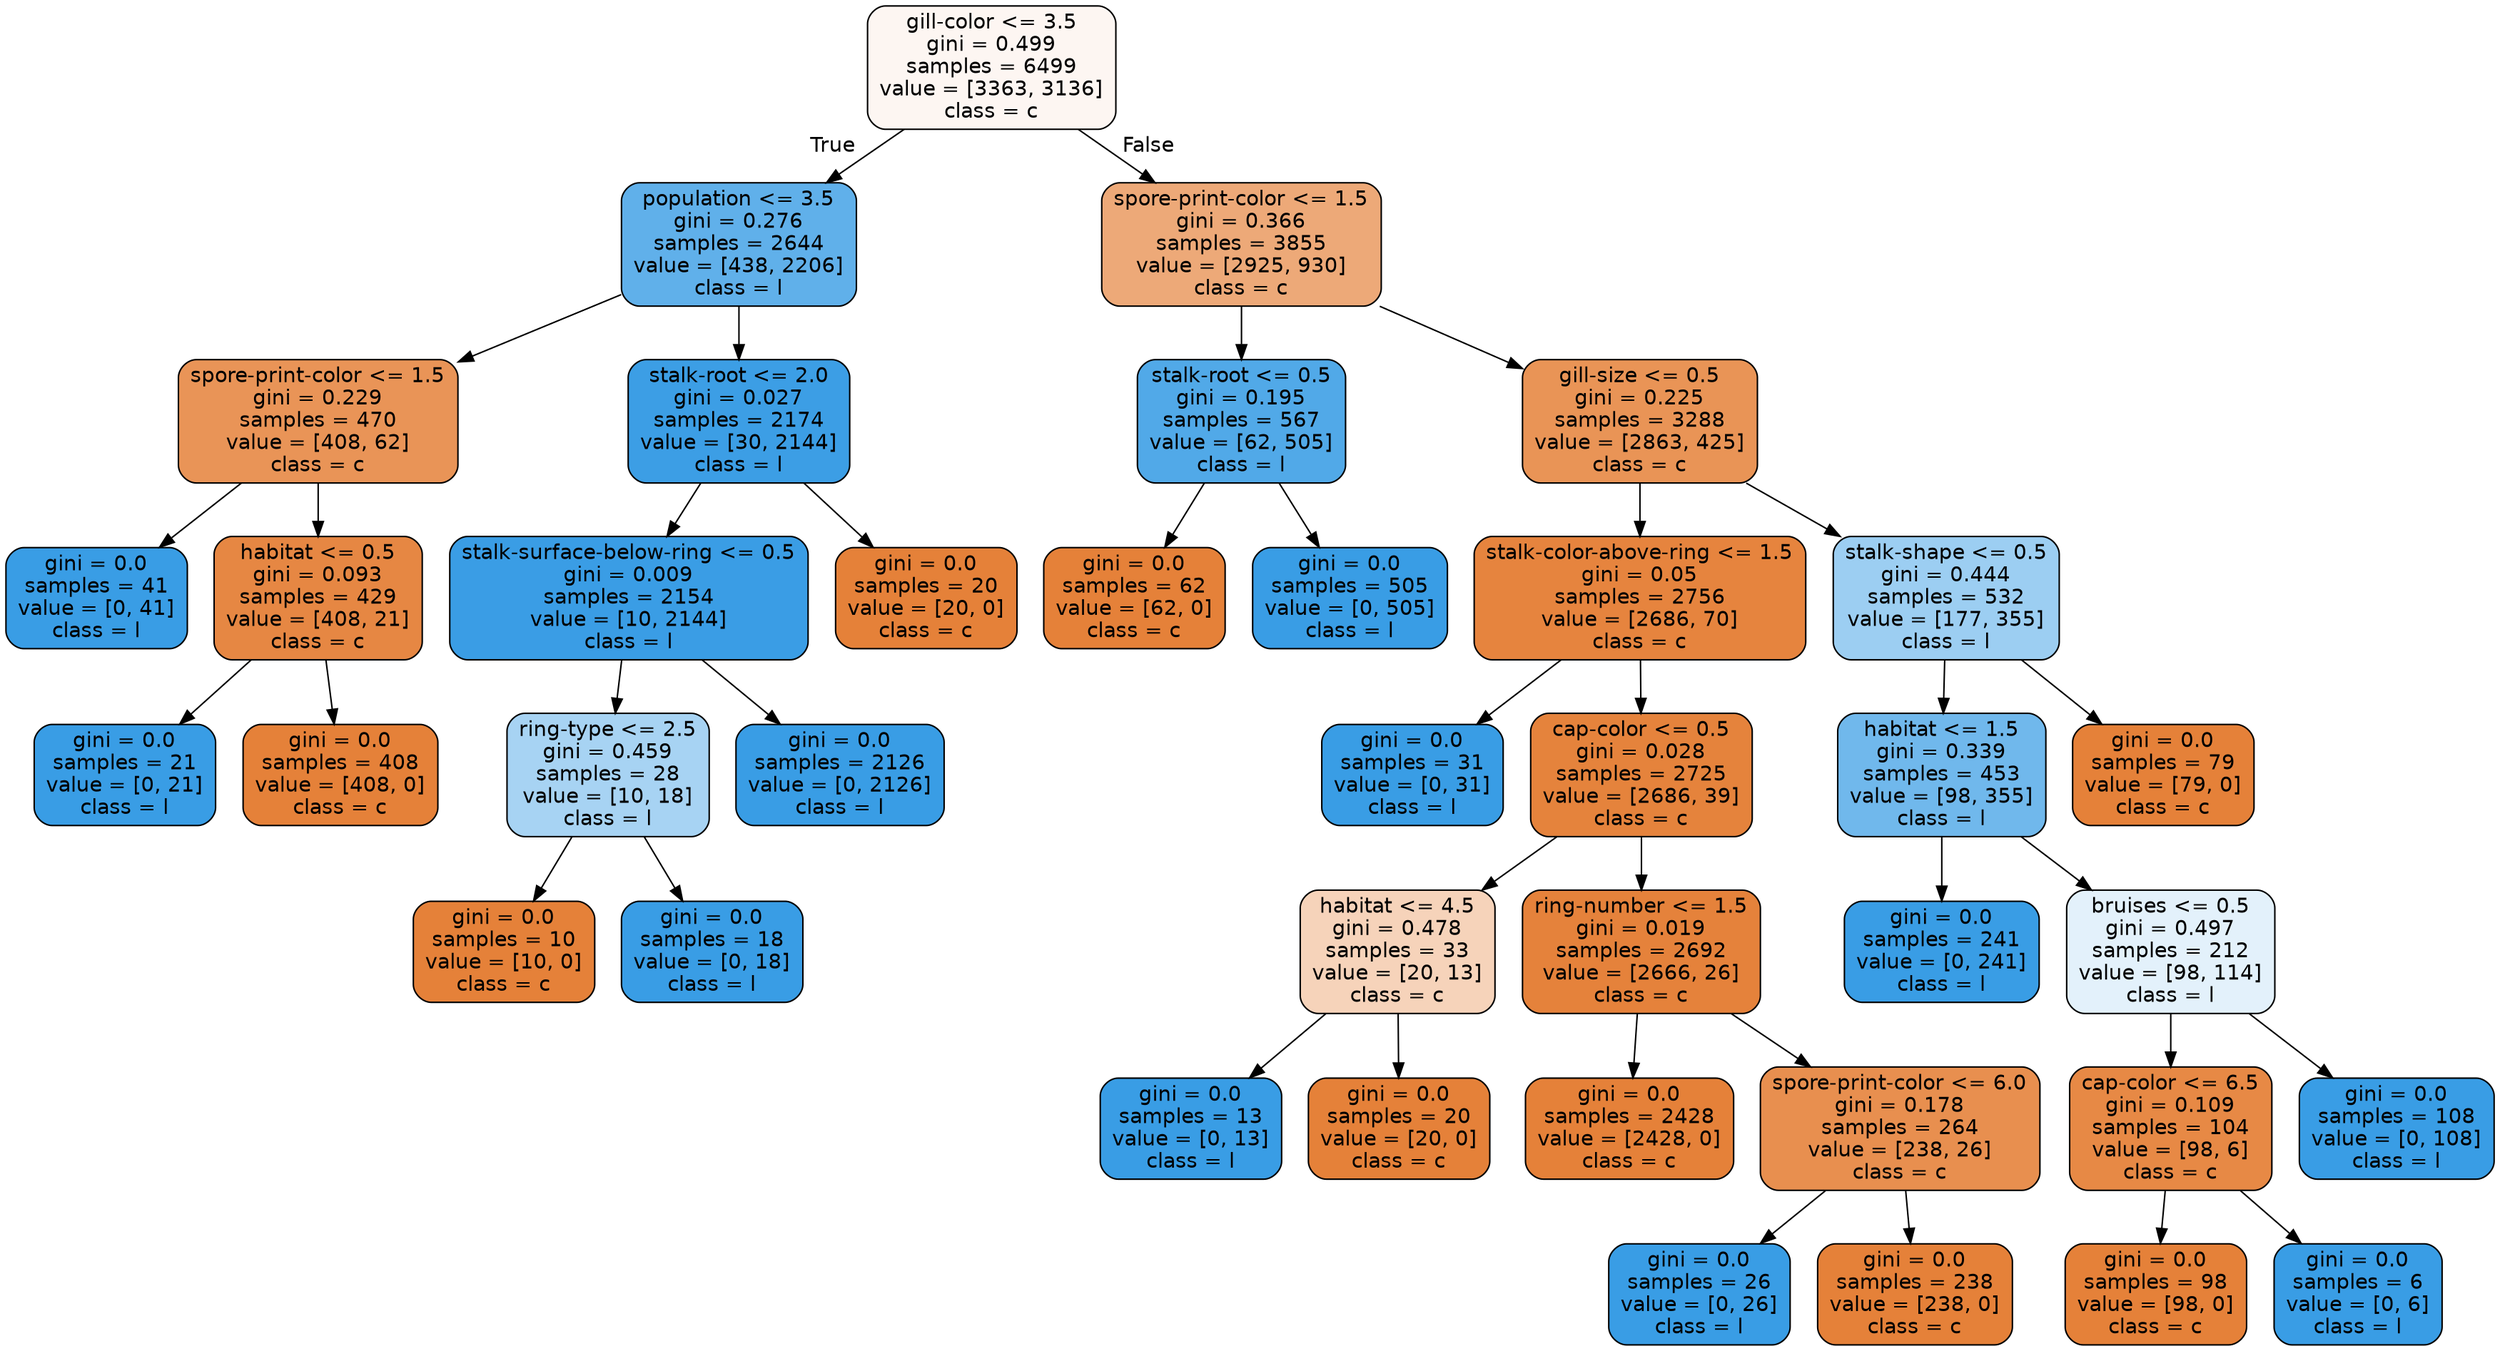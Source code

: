 digraph Tree {
node [shape=box, style="filled, rounded", color="black", fontname=helvetica] ;
edge [fontname=helvetica] ;
0 [label="gill-color <= 3.5\ngini = 0.499\nsamples = 6499\nvalue = [3363, 3136]\nclass = c", fillcolor="#fdf6f2"] ;
1 [label="population <= 3.5\ngini = 0.276\nsamples = 2644\nvalue = [438, 2206]\nclass = l", fillcolor="#60b0ea"] ;
0 -> 1 [labeldistance=2.5, labelangle=45, headlabel="True"] ;
2 [label="spore-print-color <= 1.5\ngini = 0.229\nsamples = 470\nvalue = [408, 62]\nclass = c", fillcolor="#e99457"] ;
1 -> 2 ;
3 [label="gini = 0.0\nsamples = 41\nvalue = [0, 41]\nclass = l", fillcolor="#399de5"] ;
2 -> 3 ;
4 [label="habitat <= 0.5\ngini = 0.093\nsamples = 429\nvalue = [408, 21]\nclass = c", fillcolor="#e68743"] ;
2 -> 4 ;
5 [label="gini = 0.0\nsamples = 21\nvalue = [0, 21]\nclass = l", fillcolor="#399de5"] ;
4 -> 5 ;
6 [label="gini = 0.0\nsamples = 408\nvalue = [408, 0]\nclass = c", fillcolor="#e58139"] ;
4 -> 6 ;
7 [label="stalk-root <= 2.0\ngini = 0.027\nsamples = 2174\nvalue = [30, 2144]\nclass = l", fillcolor="#3c9ee5"] ;
1 -> 7 ;
8 [label="stalk-surface-below-ring <= 0.5\ngini = 0.009\nsamples = 2154\nvalue = [10, 2144]\nclass = l", fillcolor="#3a9de5"] ;
7 -> 8 ;
9 [label="ring-type <= 2.5\ngini = 0.459\nsamples = 28\nvalue = [10, 18]\nclass = l", fillcolor="#a7d3f3"] ;
8 -> 9 ;
10 [label="gini = 0.0\nsamples = 10\nvalue = [10, 0]\nclass = c", fillcolor="#e58139"] ;
9 -> 10 ;
11 [label="gini = 0.0\nsamples = 18\nvalue = [0, 18]\nclass = l", fillcolor="#399de5"] ;
9 -> 11 ;
12 [label="gini = 0.0\nsamples = 2126\nvalue = [0, 2126]\nclass = l", fillcolor="#399de5"] ;
8 -> 12 ;
13 [label="gini = 0.0\nsamples = 20\nvalue = [20, 0]\nclass = c", fillcolor="#e58139"] ;
7 -> 13 ;
14 [label="spore-print-color <= 1.5\ngini = 0.366\nsamples = 3855\nvalue = [2925, 930]\nclass = c", fillcolor="#eda978"] ;
0 -> 14 [labeldistance=2.5, labelangle=-45, headlabel="False"] ;
15 [label="stalk-root <= 0.5\ngini = 0.195\nsamples = 567\nvalue = [62, 505]\nclass = l", fillcolor="#51a9e8"] ;
14 -> 15 ;
16 [label="gini = 0.0\nsamples = 62\nvalue = [62, 0]\nclass = c", fillcolor="#e58139"] ;
15 -> 16 ;
17 [label="gini = 0.0\nsamples = 505\nvalue = [0, 505]\nclass = l", fillcolor="#399de5"] ;
15 -> 17 ;
18 [label="gill-size <= 0.5\ngini = 0.225\nsamples = 3288\nvalue = [2863, 425]\nclass = c", fillcolor="#e99456"] ;
14 -> 18 ;
19 [label="stalk-color-above-ring <= 1.5\ngini = 0.05\nsamples = 2756\nvalue = [2686, 70]\nclass = c", fillcolor="#e6843e"] ;
18 -> 19 ;
20 [label="gini = 0.0\nsamples = 31\nvalue = [0, 31]\nclass = l", fillcolor="#399de5"] ;
19 -> 20 ;
21 [label="cap-color <= 0.5\ngini = 0.028\nsamples = 2725\nvalue = [2686, 39]\nclass = c", fillcolor="#e5833c"] ;
19 -> 21 ;
22 [label="habitat <= 4.5\ngini = 0.478\nsamples = 33\nvalue = [20, 13]\nclass = c", fillcolor="#f6d3ba"] ;
21 -> 22 ;
23 [label="gini = 0.0\nsamples = 13\nvalue = [0, 13]\nclass = l", fillcolor="#399de5"] ;
22 -> 23 ;
24 [label="gini = 0.0\nsamples = 20\nvalue = [20, 0]\nclass = c", fillcolor="#e58139"] ;
22 -> 24 ;
25 [label="ring-number <= 1.5\ngini = 0.019\nsamples = 2692\nvalue = [2666, 26]\nclass = c", fillcolor="#e5823b"] ;
21 -> 25 ;
26 [label="gini = 0.0\nsamples = 2428\nvalue = [2428, 0]\nclass = c", fillcolor="#e58139"] ;
25 -> 26 ;
27 [label="spore-print-color <= 6.0\ngini = 0.178\nsamples = 264\nvalue = [238, 26]\nclass = c", fillcolor="#e88f4f"] ;
25 -> 27 ;
28 [label="gini = 0.0\nsamples = 26\nvalue = [0, 26]\nclass = l", fillcolor="#399de5"] ;
27 -> 28 ;
29 [label="gini = 0.0\nsamples = 238\nvalue = [238, 0]\nclass = c", fillcolor="#e58139"] ;
27 -> 29 ;
30 [label="stalk-shape <= 0.5\ngini = 0.444\nsamples = 532\nvalue = [177, 355]\nclass = l", fillcolor="#9ccef2"] ;
18 -> 30 ;
31 [label="habitat <= 1.5\ngini = 0.339\nsamples = 453\nvalue = [98, 355]\nclass = l", fillcolor="#70b8ec"] ;
30 -> 31 ;
32 [label="gini = 0.0\nsamples = 241\nvalue = [0, 241]\nclass = l", fillcolor="#399de5"] ;
31 -> 32 ;
33 [label="bruises <= 0.5\ngini = 0.497\nsamples = 212\nvalue = [98, 114]\nclass = l", fillcolor="#e3f1fb"] ;
31 -> 33 ;
34 [label="cap-color <= 6.5\ngini = 0.109\nsamples = 104\nvalue = [98, 6]\nclass = c", fillcolor="#e78945"] ;
33 -> 34 ;
35 [label="gini = 0.0\nsamples = 98\nvalue = [98, 0]\nclass = c", fillcolor="#e58139"] ;
34 -> 35 ;
36 [label="gini = 0.0\nsamples = 6\nvalue = [0, 6]\nclass = l", fillcolor="#399de5"] ;
34 -> 36 ;
37 [label="gini = 0.0\nsamples = 108\nvalue = [0, 108]\nclass = l", fillcolor="#399de5"] ;
33 -> 37 ;
38 [label="gini = 0.0\nsamples = 79\nvalue = [79, 0]\nclass = c", fillcolor="#e58139"] ;
30 -> 38 ;
}